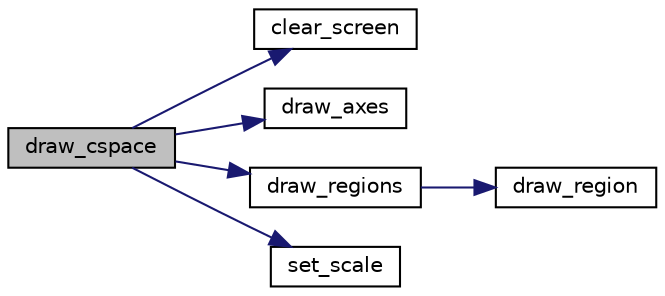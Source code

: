 digraph "draw_cspace"
{
 // LATEX_PDF_SIZE
  edge [fontname="Helvetica",fontsize="10",labelfontname="Helvetica",labelfontsize="10"];
  node [fontname="Helvetica",fontsize="10",shape=record];
  rankdir="LR";
  Node1 [label="draw_cspace",height=0.2,width=0.4,color="black", fillcolor="grey75", style="filled", fontcolor="black",tooltip=" "];
  Node1 -> Node2 [color="midnightblue",fontsize="10",style="solid",fontname="Helvetica"];
  Node2 [label="clear_screen",height=0.2,width=0.4,color="black", fillcolor="white", style="filled",URL="$de/dea/plot_8_c.html#a14140b0edb7c242f56db6df499238a16",tooltip=" "];
  Node1 -> Node3 [color="midnightblue",fontsize="10",style="solid",fontname="Helvetica"];
  Node3 [label="draw_axes",height=0.2,width=0.4,color="black", fillcolor="white", style="filled",URL="$de/dea/plot_8_c.html#a1832d4cf8fb02ee637a1369e0ed2839f",tooltip=" "];
  Node1 -> Node4 [color="midnightblue",fontsize="10",style="solid",fontname="Helvetica"];
  Node4 [label="draw_regions",height=0.2,width=0.4,color="black", fillcolor="white", style="filled",URL="$de/dea/plot_8_c.html#a5aefb59e148882dfbbdb6d8f3ff2bbad",tooltip=" "];
  Node4 -> Node5 [color="midnightblue",fontsize="10",style="solid",fontname="Helvetica"];
  Node5 [label="draw_region",height=0.2,width=0.4,color="black", fillcolor="white", style="filled",URL="$de/dea/plot_8_c.html#afe375bad95ea129e61fe4bdba6452031",tooltip=" "];
  Node1 -> Node6 [color="midnightblue",fontsize="10",style="solid",fontname="Helvetica"];
  Node6 [label="set_scale",height=0.2,width=0.4,color="black", fillcolor="white", style="filled",URL="$de/dea/plot_8_c.html#acc8535475cd6ce212ff3a1c0c32dd93e",tooltip=" "];
}
